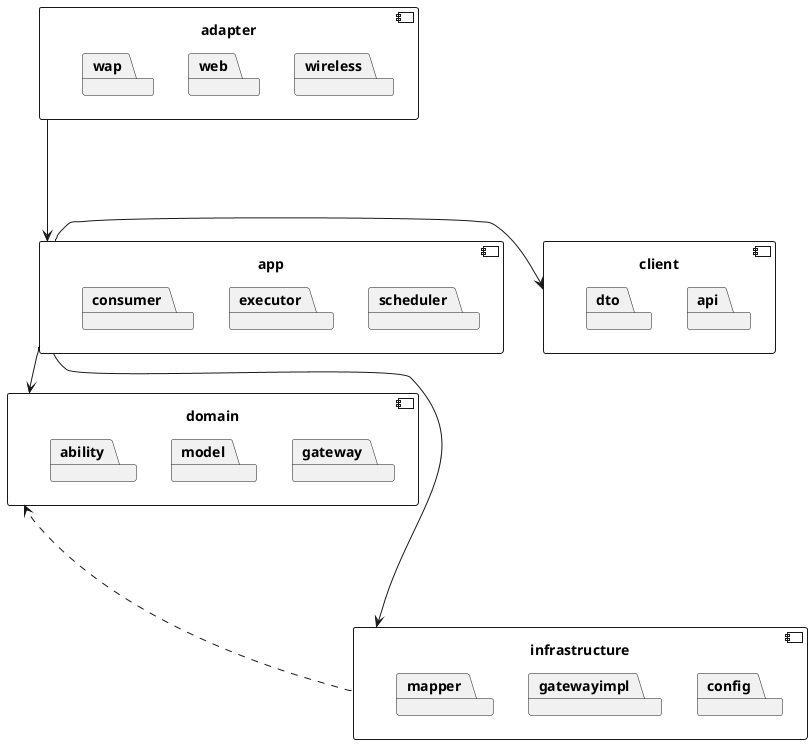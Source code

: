 
@startuml snippet-1
component adapter as c1 {
  package web
  package wireless
  package wap
  web -[hidden]right-> wireless
}
component app as c2 {
  package executor
  package consumer
  package scheduler
  executor -[hidden]right-> scheduler
}
component domain as c3 {
  package model
  package ability
  package gateway
  model -[hidden]right-> gateway
}
component infrastructure as c4 {
  package gatewayimpl
  package mapper
  package config
  gatewayimpl -[hidden]right-> config
}

component client as c5 {
  package api
  package dto
}

c1 --down--> c2
c2 -down-> c3
c2 --down--> c4
c4 ..up..> c3
c2 -right-> c5
@enduml


